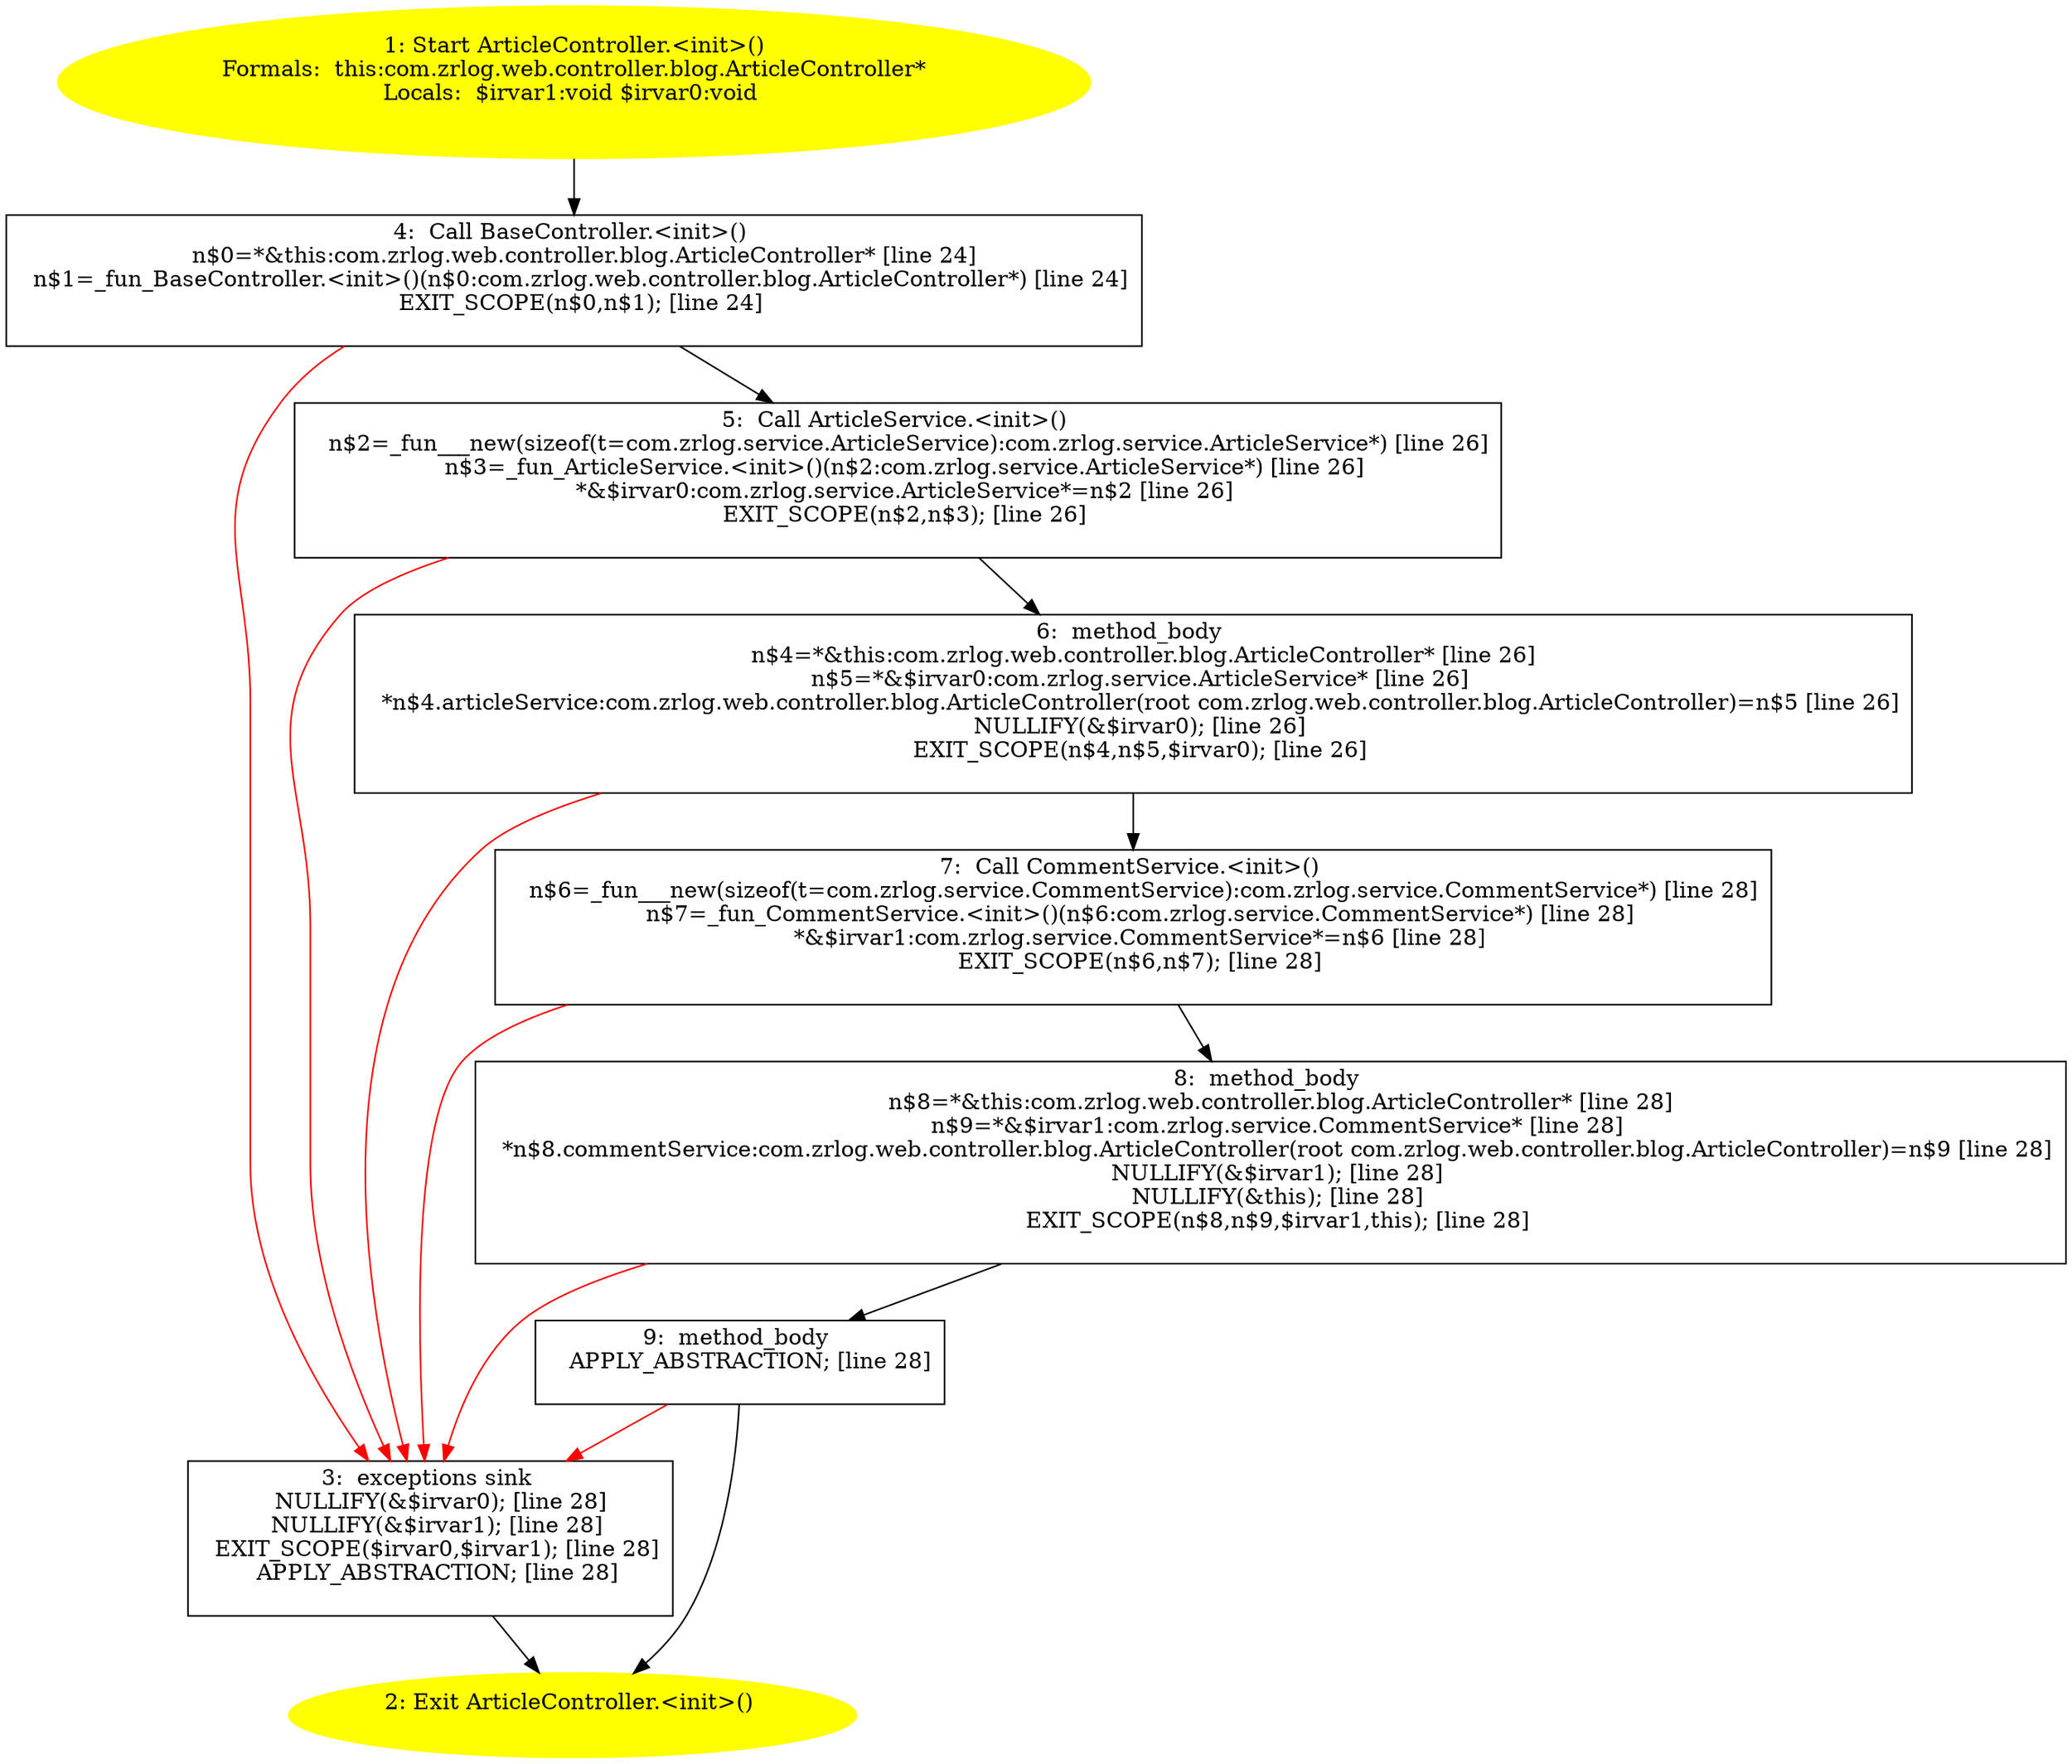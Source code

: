 /* @generated */
digraph cfg {
"com.zrlog.web.controller.blog.ArticleController.<init>().0ff9f4e002dfd90055c4b93bab88523c_1" [label="1: Start ArticleController.<init>()\nFormals:  this:com.zrlog.web.controller.blog.ArticleController*\nLocals:  $irvar1:void $irvar0:void \n  " color=yellow style=filled]
	

	 "com.zrlog.web.controller.blog.ArticleController.<init>().0ff9f4e002dfd90055c4b93bab88523c_1" -> "com.zrlog.web.controller.blog.ArticleController.<init>().0ff9f4e002dfd90055c4b93bab88523c_4" ;
"com.zrlog.web.controller.blog.ArticleController.<init>().0ff9f4e002dfd90055c4b93bab88523c_2" [label="2: Exit ArticleController.<init>() \n  " color=yellow style=filled]
	

"com.zrlog.web.controller.blog.ArticleController.<init>().0ff9f4e002dfd90055c4b93bab88523c_3" [label="3:  exceptions sink \n   NULLIFY(&$irvar0); [line 28]\n  NULLIFY(&$irvar1); [line 28]\n  EXIT_SCOPE($irvar0,$irvar1); [line 28]\n  APPLY_ABSTRACTION; [line 28]\n " shape="box"]
	

	 "com.zrlog.web.controller.blog.ArticleController.<init>().0ff9f4e002dfd90055c4b93bab88523c_3" -> "com.zrlog.web.controller.blog.ArticleController.<init>().0ff9f4e002dfd90055c4b93bab88523c_2" ;
"com.zrlog.web.controller.blog.ArticleController.<init>().0ff9f4e002dfd90055c4b93bab88523c_4" [label="4:  Call BaseController.<init>() \n   n$0=*&this:com.zrlog.web.controller.blog.ArticleController* [line 24]\n  n$1=_fun_BaseController.<init>()(n$0:com.zrlog.web.controller.blog.ArticleController*) [line 24]\n  EXIT_SCOPE(n$0,n$1); [line 24]\n " shape="box"]
	

	 "com.zrlog.web.controller.blog.ArticleController.<init>().0ff9f4e002dfd90055c4b93bab88523c_4" -> "com.zrlog.web.controller.blog.ArticleController.<init>().0ff9f4e002dfd90055c4b93bab88523c_5" ;
	 "com.zrlog.web.controller.blog.ArticleController.<init>().0ff9f4e002dfd90055c4b93bab88523c_4" -> "com.zrlog.web.controller.blog.ArticleController.<init>().0ff9f4e002dfd90055c4b93bab88523c_3" [color="red" ];
"com.zrlog.web.controller.blog.ArticleController.<init>().0ff9f4e002dfd90055c4b93bab88523c_5" [label="5:  Call ArticleService.<init>() \n   n$2=_fun___new(sizeof(t=com.zrlog.service.ArticleService):com.zrlog.service.ArticleService*) [line 26]\n  n$3=_fun_ArticleService.<init>()(n$2:com.zrlog.service.ArticleService*) [line 26]\n  *&$irvar0:com.zrlog.service.ArticleService*=n$2 [line 26]\n  EXIT_SCOPE(n$2,n$3); [line 26]\n " shape="box"]
	

	 "com.zrlog.web.controller.blog.ArticleController.<init>().0ff9f4e002dfd90055c4b93bab88523c_5" -> "com.zrlog.web.controller.blog.ArticleController.<init>().0ff9f4e002dfd90055c4b93bab88523c_6" ;
	 "com.zrlog.web.controller.blog.ArticleController.<init>().0ff9f4e002dfd90055c4b93bab88523c_5" -> "com.zrlog.web.controller.blog.ArticleController.<init>().0ff9f4e002dfd90055c4b93bab88523c_3" [color="red" ];
"com.zrlog.web.controller.blog.ArticleController.<init>().0ff9f4e002dfd90055c4b93bab88523c_6" [label="6:  method_body \n   n$4=*&this:com.zrlog.web.controller.blog.ArticleController* [line 26]\n  n$5=*&$irvar0:com.zrlog.service.ArticleService* [line 26]\n  *n$4.articleService:com.zrlog.web.controller.blog.ArticleController(root com.zrlog.web.controller.blog.ArticleController)=n$5 [line 26]\n  NULLIFY(&$irvar0); [line 26]\n  EXIT_SCOPE(n$4,n$5,$irvar0); [line 26]\n " shape="box"]
	

	 "com.zrlog.web.controller.blog.ArticleController.<init>().0ff9f4e002dfd90055c4b93bab88523c_6" -> "com.zrlog.web.controller.blog.ArticleController.<init>().0ff9f4e002dfd90055c4b93bab88523c_7" ;
	 "com.zrlog.web.controller.blog.ArticleController.<init>().0ff9f4e002dfd90055c4b93bab88523c_6" -> "com.zrlog.web.controller.blog.ArticleController.<init>().0ff9f4e002dfd90055c4b93bab88523c_3" [color="red" ];
"com.zrlog.web.controller.blog.ArticleController.<init>().0ff9f4e002dfd90055c4b93bab88523c_7" [label="7:  Call CommentService.<init>() \n   n$6=_fun___new(sizeof(t=com.zrlog.service.CommentService):com.zrlog.service.CommentService*) [line 28]\n  n$7=_fun_CommentService.<init>()(n$6:com.zrlog.service.CommentService*) [line 28]\n  *&$irvar1:com.zrlog.service.CommentService*=n$6 [line 28]\n  EXIT_SCOPE(n$6,n$7); [line 28]\n " shape="box"]
	

	 "com.zrlog.web.controller.blog.ArticleController.<init>().0ff9f4e002dfd90055c4b93bab88523c_7" -> "com.zrlog.web.controller.blog.ArticleController.<init>().0ff9f4e002dfd90055c4b93bab88523c_8" ;
	 "com.zrlog.web.controller.blog.ArticleController.<init>().0ff9f4e002dfd90055c4b93bab88523c_7" -> "com.zrlog.web.controller.blog.ArticleController.<init>().0ff9f4e002dfd90055c4b93bab88523c_3" [color="red" ];
"com.zrlog.web.controller.blog.ArticleController.<init>().0ff9f4e002dfd90055c4b93bab88523c_8" [label="8:  method_body \n   n$8=*&this:com.zrlog.web.controller.blog.ArticleController* [line 28]\n  n$9=*&$irvar1:com.zrlog.service.CommentService* [line 28]\n  *n$8.commentService:com.zrlog.web.controller.blog.ArticleController(root com.zrlog.web.controller.blog.ArticleController)=n$9 [line 28]\n  NULLIFY(&$irvar1); [line 28]\n  NULLIFY(&this); [line 28]\n  EXIT_SCOPE(n$8,n$9,$irvar1,this); [line 28]\n " shape="box"]
	

	 "com.zrlog.web.controller.blog.ArticleController.<init>().0ff9f4e002dfd90055c4b93bab88523c_8" -> "com.zrlog.web.controller.blog.ArticleController.<init>().0ff9f4e002dfd90055c4b93bab88523c_9" ;
	 "com.zrlog.web.controller.blog.ArticleController.<init>().0ff9f4e002dfd90055c4b93bab88523c_8" -> "com.zrlog.web.controller.blog.ArticleController.<init>().0ff9f4e002dfd90055c4b93bab88523c_3" [color="red" ];
"com.zrlog.web.controller.blog.ArticleController.<init>().0ff9f4e002dfd90055c4b93bab88523c_9" [label="9:  method_body \n   APPLY_ABSTRACTION; [line 28]\n " shape="box"]
	

	 "com.zrlog.web.controller.blog.ArticleController.<init>().0ff9f4e002dfd90055c4b93bab88523c_9" -> "com.zrlog.web.controller.blog.ArticleController.<init>().0ff9f4e002dfd90055c4b93bab88523c_2" ;
	 "com.zrlog.web.controller.blog.ArticleController.<init>().0ff9f4e002dfd90055c4b93bab88523c_9" -> "com.zrlog.web.controller.blog.ArticleController.<init>().0ff9f4e002dfd90055c4b93bab88523c_3" [color="red" ];
}
